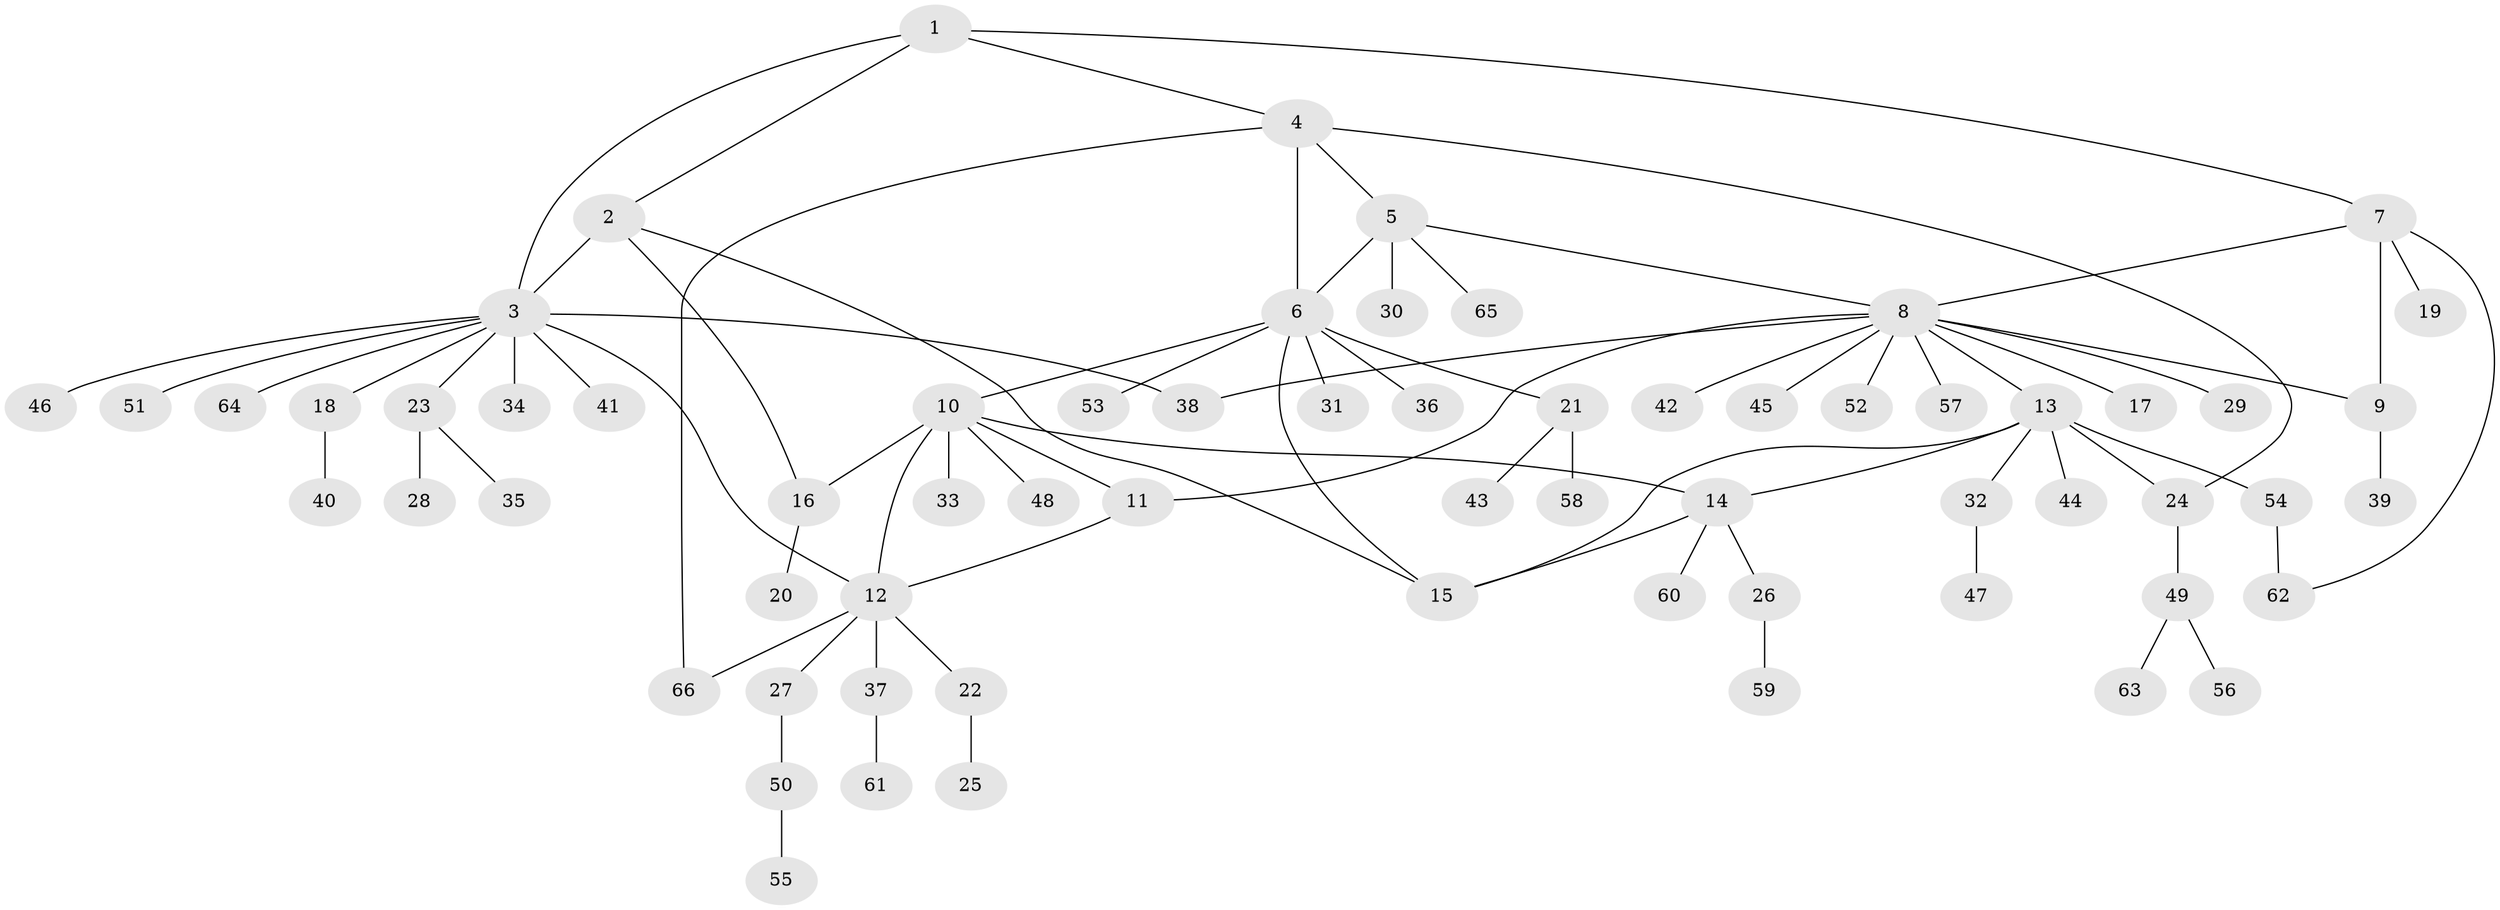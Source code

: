 // Generated by graph-tools (version 1.1) at 2025/16/03/09/25 04:16:08]
// undirected, 66 vertices, 81 edges
graph export_dot {
graph [start="1"]
  node [color=gray90,style=filled];
  1;
  2;
  3;
  4;
  5;
  6;
  7;
  8;
  9;
  10;
  11;
  12;
  13;
  14;
  15;
  16;
  17;
  18;
  19;
  20;
  21;
  22;
  23;
  24;
  25;
  26;
  27;
  28;
  29;
  30;
  31;
  32;
  33;
  34;
  35;
  36;
  37;
  38;
  39;
  40;
  41;
  42;
  43;
  44;
  45;
  46;
  47;
  48;
  49;
  50;
  51;
  52;
  53;
  54;
  55;
  56;
  57;
  58;
  59;
  60;
  61;
  62;
  63;
  64;
  65;
  66;
  1 -- 2;
  1 -- 3;
  1 -- 4;
  1 -- 7;
  2 -- 3;
  2 -- 15;
  2 -- 16;
  3 -- 12;
  3 -- 18;
  3 -- 23;
  3 -- 34;
  3 -- 38;
  3 -- 41;
  3 -- 46;
  3 -- 51;
  3 -- 64;
  4 -- 5;
  4 -- 6;
  4 -- 24;
  4 -- 66;
  5 -- 6;
  5 -- 8;
  5 -- 30;
  5 -- 65;
  6 -- 10;
  6 -- 15;
  6 -- 21;
  6 -- 31;
  6 -- 36;
  6 -- 53;
  7 -- 8;
  7 -- 9;
  7 -- 19;
  7 -- 62;
  8 -- 9;
  8 -- 11;
  8 -- 13;
  8 -- 17;
  8 -- 29;
  8 -- 38;
  8 -- 42;
  8 -- 45;
  8 -- 52;
  8 -- 57;
  9 -- 39;
  10 -- 11;
  10 -- 12;
  10 -- 14;
  10 -- 16;
  10 -- 33;
  10 -- 48;
  11 -- 12;
  12 -- 22;
  12 -- 27;
  12 -- 37;
  12 -- 66;
  13 -- 14;
  13 -- 15;
  13 -- 24;
  13 -- 32;
  13 -- 44;
  13 -- 54;
  14 -- 15;
  14 -- 26;
  14 -- 60;
  16 -- 20;
  18 -- 40;
  21 -- 43;
  21 -- 58;
  22 -- 25;
  23 -- 28;
  23 -- 35;
  24 -- 49;
  26 -- 59;
  27 -- 50;
  32 -- 47;
  37 -- 61;
  49 -- 56;
  49 -- 63;
  50 -- 55;
  54 -- 62;
}
